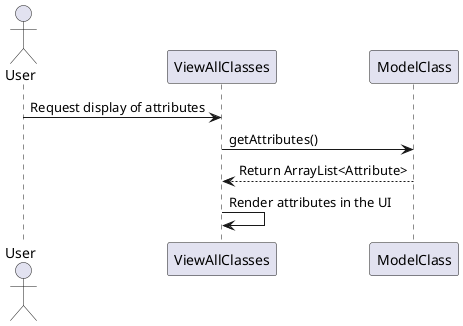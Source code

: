 
@startuml
actor User
participant ViewAllClasses
participant ModelClass

User -> ViewAllClasses: Request display of attributes
ViewAllClasses -> ModelClass: getAttributes()
ModelClass --> ViewAllClasses: Return ArrayList<Attribute>
ViewAllClasses -> ViewAllClasses: Render attributes in the UI
@enduml
